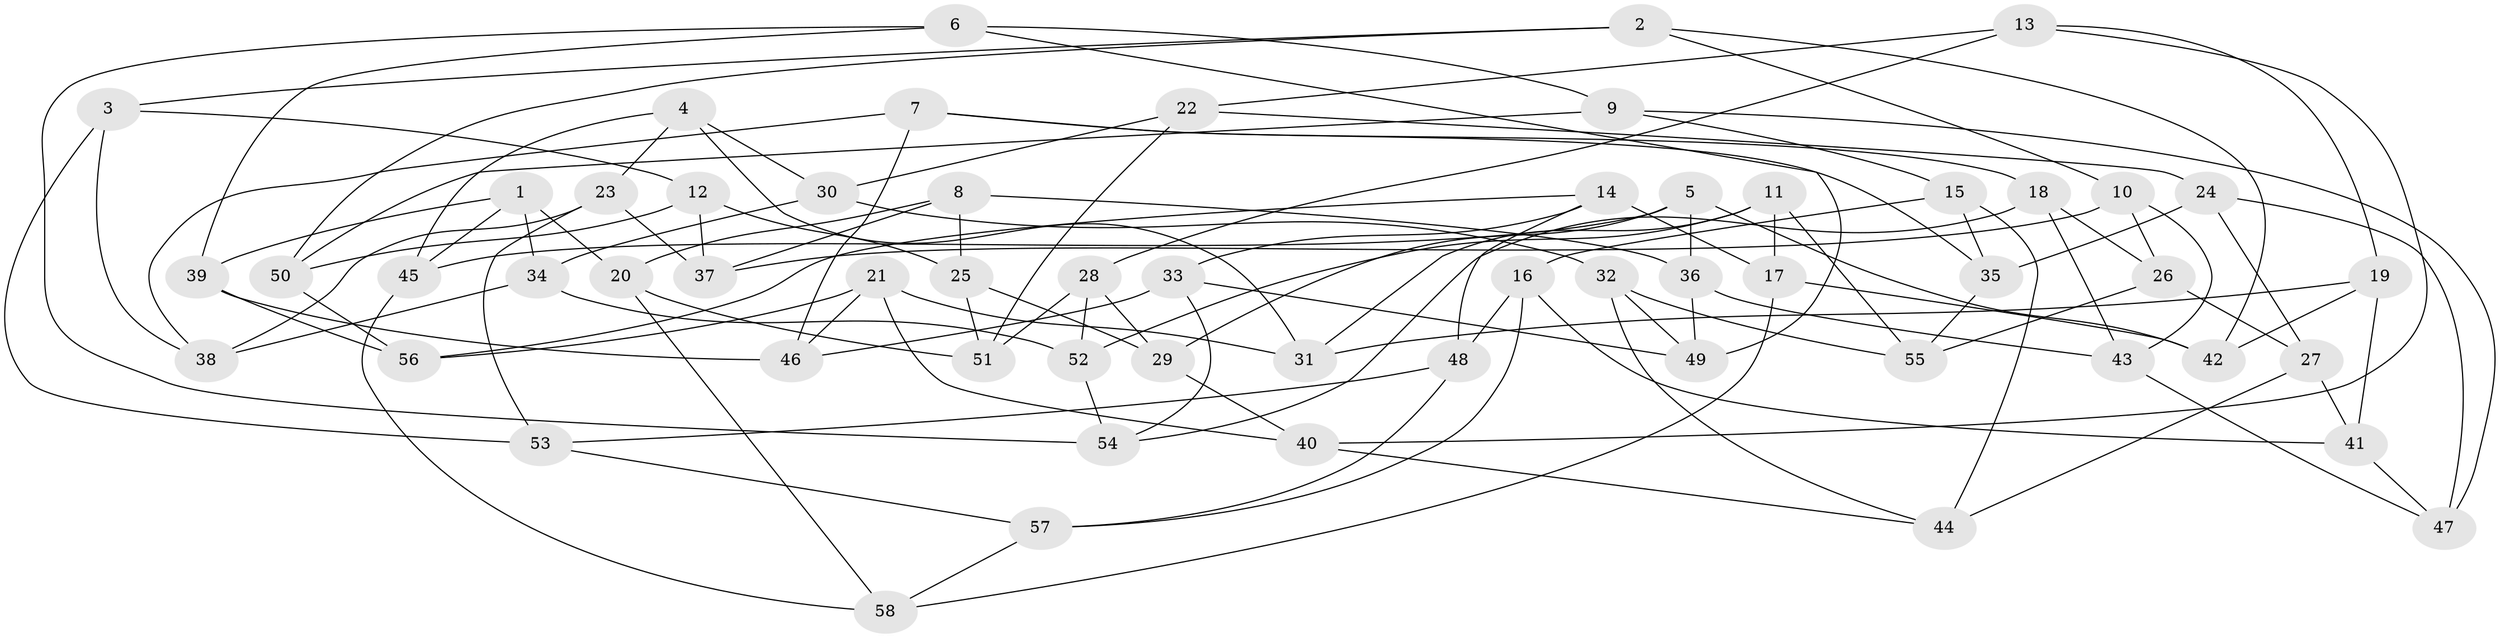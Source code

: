 // coarse degree distribution, {5: 0.4482758620689655, 4: 0.20689655172413793, 6: 0.2413793103448276, 7: 0.06896551724137931, 3: 0.034482758620689655}
// Generated by graph-tools (version 1.1) at 2025/38/03/04/25 23:38:16]
// undirected, 58 vertices, 116 edges
graph export_dot {
  node [color=gray90,style=filled];
  1;
  2;
  3;
  4;
  5;
  6;
  7;
  8;
  9;
  10;
  11;
  12;
  13;
  14;
  15;
  16;
  17;
  18;
  19;
  20;
  21;
  22;
  23;
  24;
  25;
  26;
  27;
  28;
  29;
  30;
  31;
  32;
  33;
  34;
  35;
  36;
  37;
  38;
  39;
  40;
  41;
  42;
  43;
  44;
  45;
  46;
  47;
  48;
  49;
  50;
  51;
  52;
  53;
  54;
  55;
  56;
  57;
  58;
  1 -- 34;
  1 -- 45;
  1 -- 39;
  1 -- 20;
  2 -- 50;
  2 -- 10;
  2 -- 3;
  2 -- 42;
  3 -- 53;
  3 -- 12;
  3 -- 38;
  4 -- 45;
  4 -- 31;
  4 -- 23;
  4 -- 30;
  5 -- 29;
  5 -- 42;
  5 -- 36;
  5 -- 45;
  6 -- 54;
  6 -- 39;
  6 -- 9;
  6 -- 49;
  7 -- 38;
  7 -- 18;
  7 -- 35;
  7 -- 46;
  8 -- 37;
  8 -- 20;
  8 -- 36;
  8 -- 25;
  9 -- 50;
  9 -- 15;
  9 -- 47;
  10 -- 37;
  10 -- 43;
  10 -- 26;
  11 -- 17;
  11 -- 52;
  11 -- 55;
  11 -- 31;
  12 -- 50;
  12 -- 25;
  12 -- 37;
  13 -- 28;
  13 -- 19;
  13 -- 40;
  13 -- 22;
  14 -- 48;
  14 -- 33;
  14 -- 56;
  14 -- 17;
  15 -- 35;
  15 -- 16;
  15 -- 44;
  16 -- 57;
  16 -- 41;
  16 -- 48;
  17 -- 58;
  17 -- 42;
  18 -- 43;
  18 -- 26;
  18 -- 54;
  19 -- 31;
  19 -- 42;
  19 -- 41;
  20 -- 58;
  20 -- 51;
  21 -- 56;
  21 -- 40;
  21 -- 46;
  21 -- 31;
  22 -- 30;
  22 -- 24;
  22 -- 51;
  23 -- 53;
  23 -- 38;
  23 -- 37;
  24 -- 47;
  24 -- 35;
  24 -- 27;
  25 -- 29;
  25 -- 51;
  26 -- 55;
  26 -- 27;
  27 -- 41;
  27 -- 44;
  28 -- 51;
  28 -- 29;
  28 -- 52;
  29 -- 40;
  30 -- 34;
  30 -- 32;
  32 -- 44;
  32 -- 55;
  32 -- 49;
  33 -- 49;
  33 -- 46;
  33 -- 54;
  34 -- 52;
  34 -- 38;
  35 -- 55;
  36 -- 49;
  36 -- 43;
  39 -- 46;
  39 -- 56;
  40 -- 44;
  41 -- 47;
  43 -- 47;
  45 -- 58;
  48 -- 57;
  48 -- 53;
  50 -- 56;
  52 -- 54;
  53 -- 57;
  57 -- 58;
}
